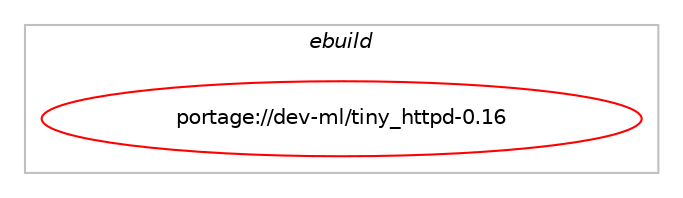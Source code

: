 digraph prolog {

# *************
# Graph options
# *************

newrank=true;
concentrate=true;
compound=true;
graph [rankdir=LR,fontname=Helvetica,fontsize=10,ranksep=1.5];#, ranksep=2.5, nodesep=0.2];
edge  [arrowhead=vee];
node  [fontname=Helvetica,fontsize=10];

# **********
# The ebuild
# **********

subgraph cluster_leftcol {
color=gray;
label=<<i>ebuild</i>>;
id [label="portage://dev-ml/tiny_httpd-0.16", color=red, width=4, href="../dev-ml/tiny_httpd-0.16.svg"];
}

# ****************
# The dependencies
# ****************

subgraph cluster_midcol {
color=gray;
label=<<i>dependencies</i>>;
subgraph cluster_compile {
fillcolor="#eeeeee";
style=filled;
label=<<i>compile</i>>;
# *** BEGIN UNKNOWN DEPENDENCY TYPE (TODO) ***
# id -> equal(use_conditional_group(positive,camlzip,portage://dev-ml/tiny_httpd-0.16,[package_dependency(portage://dev-ml/tiny_httpd-0.16,install,no,dev-ml,camlzip,greaterequal,[1.06,,,1.06],any_same_slot,[])]))
# *** END UNKNOWN DEPENDENCY TYPE (TODO) ***

# *** BEGIN UNKNOWN DEPENDENCY TYPE (TODO) ***
# id -> equal(use_conditional_group(positive,test,portage://dev-ml/tiny_httpd-0.16,[package_dependency(portage://dev-ml/tiny_httpd-0.16,install,no,dev-ml,qtest,none,[,,],[],[]),package_dependency(portage://dev-ml/tiny_httpd-0.16,install,no,dev-ml,ounit2,none,[,,],[],[]),package_dependency(portage://dev-ml/tiny_httpd-0.16,install,no,dev-ml,ptime,none,[,,],[],[]),package_dependency(portage://dev-ml/tiny_httpd-0.16,install,no,dev-ml,qcheck,none,[,,],[],[]),package_dependency(portage://dev-ml/tiny_httpd-0.16,install,no,net-misc,curl,none,[,,],[],[])]))
# *** END UNKNOWN DEPENDENCY TYPE (TODO) ***

# *** BEGIN UNKNOWN DEPENDENCY TYPE (TODO) ***
# id -> equal(package_dependency(portage://dev-ml/tiny_httpd-0.16,install,no,dev-lang,ocaml,greaterequal,[4,,,4],any_same_slot,[use(optenable(ocamlopt),none)]))
# *** END UNKNOWN DEPENDENCY TYPE (TODO) ***

# *** BEGIN UNKNOWN DEPENDENCY TYPE (TODO) ***
# id -> equal(package_dependency(portage://dev-ml/tiny_httpd-0.16,install,no,dev-lang,ocaml,greaterequal,[4.08,,,4.08],[],[]))
# *** END UNKNOWN DEPENDENCY TYPE (TODO) ***

# *** BEGIN UNKNOWN DEPENDENCY TYPE (TODO) ***
# id -> equal(package_dependency(portage://dev-ml/tiny_httpd-0.16,install,no,dev-ml,dune,none,[,,],any_same_slot,[]))
# *** END UNKNOWN DEPENDENCY TYPE (TODO) ***

# *** BEGIN UNKNOWN DEPENDENCY TYPE (TODO) ***
# id -> equal(package_dependency(portage://dev-ml/tiny_httpd-0.16,install,no,dev-ml,result,none,[,,],any_same_slot,[]))
# *** END UNKNOWN DEPENDENCY TYPE (TODO) ***

}
subgraph cluster_compileandrun {
fillcolor="#eeeeee";
style=filled;
label=<<i>compile and run</i>>;
}
subgraph cluster_run {
fillcolor="#eeeeee";
style=filled;
label=<<i>run</i>>;
# *** BEGIN UNKNOWN DEPENDENCY TYPE (TODO) ***
# id -> equal(use_conditional_group(positive,camlzip,portage://dev-ml/tiny_httpd-0.16,[package_dependency(portage://dev-ml/tiny_httpd-0.16,run,no,dev-ml,camlzip,greaterequal,[1.06,,,1.06],any_same_slot,[])]))
# *** END UNKNOWN DEPENDENCY TYPE (TODO) ***

# *** BEGIN UNKNOWN DEPENDENCY TYPE (TODO) ***
# id -> equal(package_dependency(portage://dev-ml/tiny_httpd-0.16,run,no,dev-lang,ocaml,greaterequal,[4,,,4],any_same_slot,[use(optenable(ocamlopt),none)]))
# *** END UNKNOWN DEPENDENCY TYPE (TODO) ***

# *** BEGIN UNKNOWN DEPENDENCY TYPE (TODO) ***
# id -> equal(package_dependency(portage://dev-ml/tiny_httpd-0.16,run,no,dev-lang,ocaml,greaterequal,[4.08,,,4.08],[],[]))
# *** END UNKNOWN DEPENDENCY TYPE (TODO) ***

# *** BEGIN UNKNOWN DEPENDENCY TYPE (TODO) ***
# id -> equal(package_dependency(portage://dev-ml/tiny_httpd-0.16,run,no,dev-ml,dune,none,[,,],any_same_slot,[]))
# *** END UNKNOWN DEPENDENCY TYPE (TODO) ***

# *** BEGIN UNKNOWN DEPENDENCY TYPE (TODO) ***
# id -> equal(package_dependency(portage://dev-ml/tiny_httpd-0.16,run,no,dev-ml,result,none,[,,],any_same_slot,[]))
# *** END UNKNOWN DEPENDENCY TYPE (TODO) ***

}
}

# **************
# The candidates
# **************

subgraph cluster_choices {
rank=same;
color=gray;
label=<<i>candidates</i>>;

}

}
